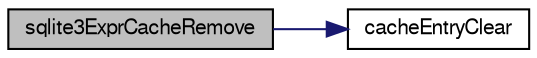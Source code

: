 digraph "sqlite3ExprCacheRemove"
{
  edge [fontname="FreeSans",fontsize="10",labelfontname="FreeSans",labelfontsize="10"];
  node [fontname="FreeSans",fontsize="10",shape=record];
  rankdir="LR";
  Node515825 [label="sqlite3ExprCacheRemove",height=0.2,width=0.4,color="black", fillcolor="grey75", style="filled", fontcolor="black"];
  Node515825 -> Node515826 [color="midnightblue",fontsize="10",style="solid",fontname="FreeSans"];
  Node515826 [label="cacheEntryClear",height=0.2,width=0.4,color="black", fillcolor="white", style="filled",URL="$sqlite3_8c.html#a695836faaedd1f2926d828f459bce76e"];
}
